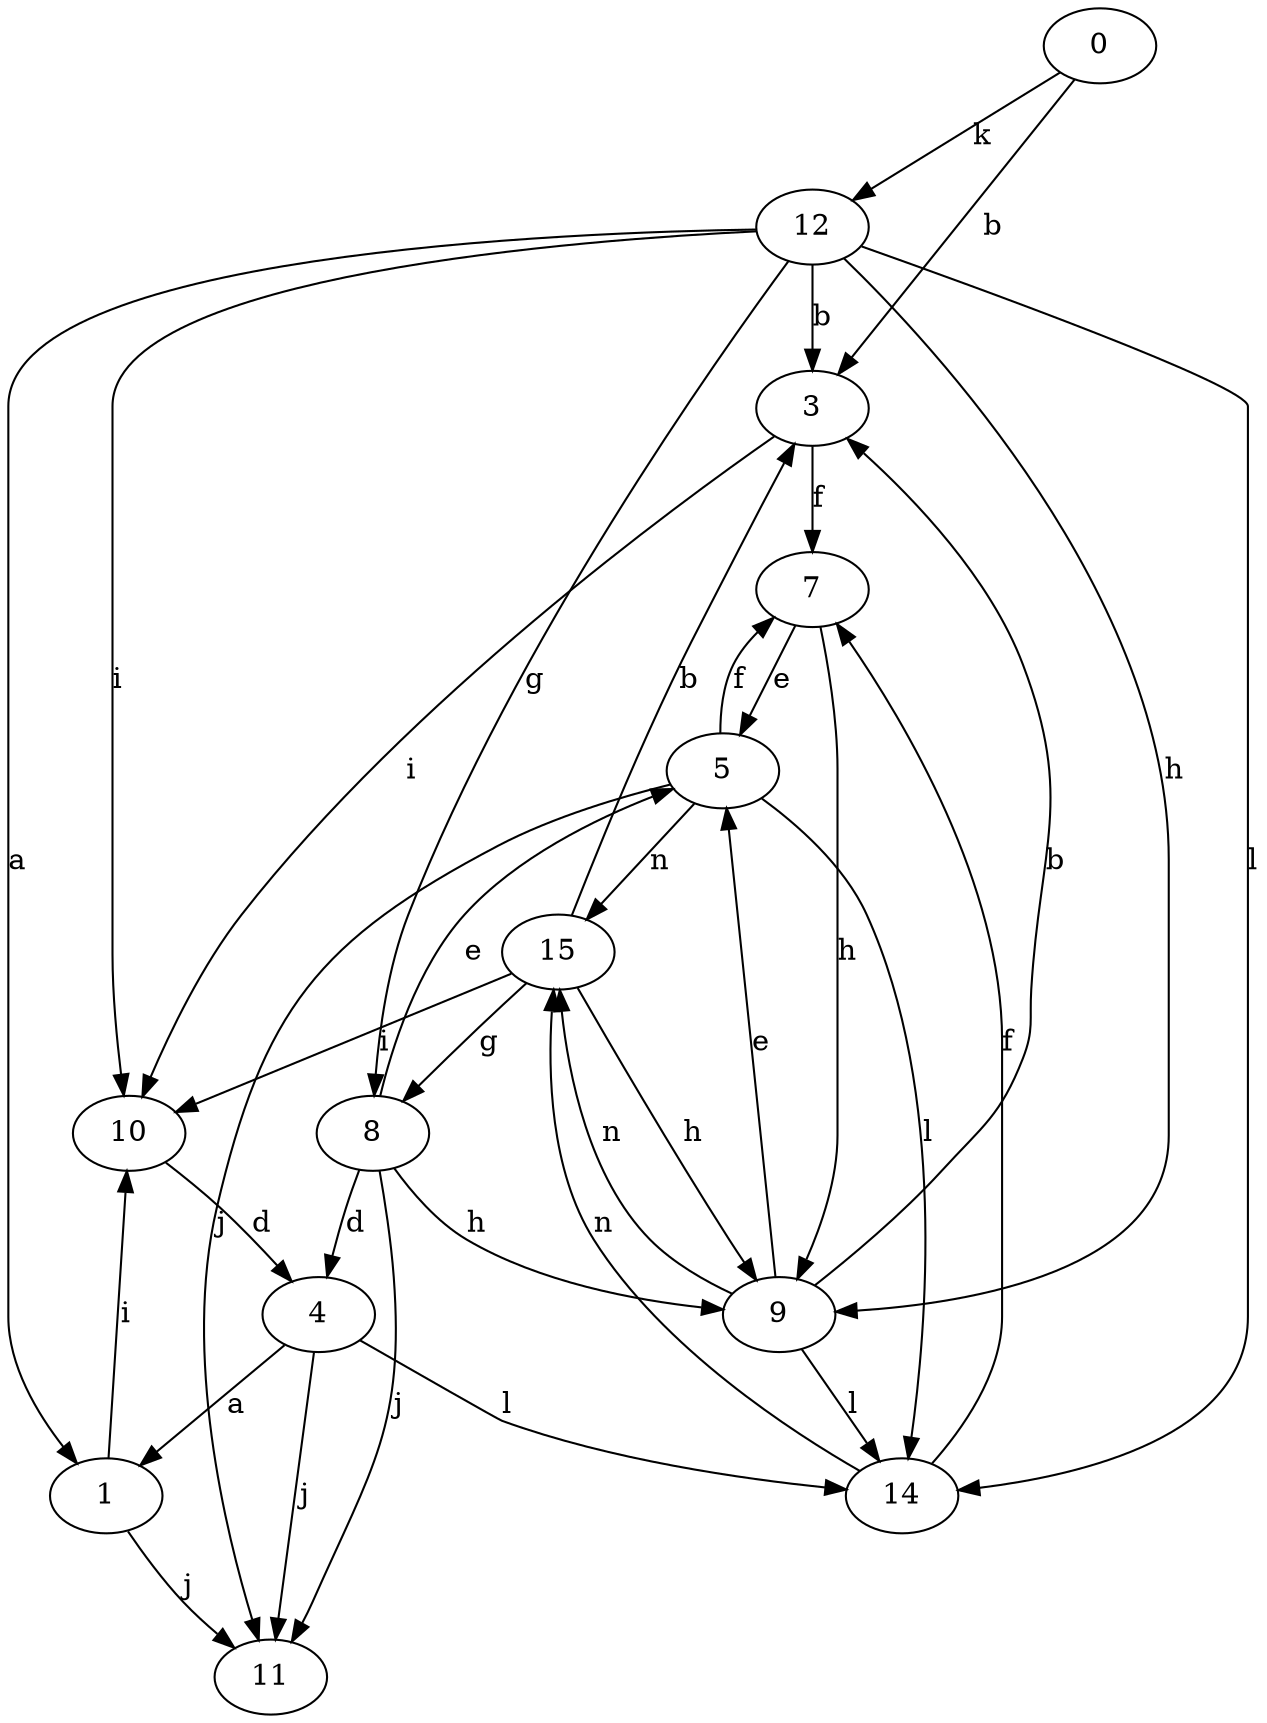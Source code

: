 strict digraph  {
0;
1;
3;
4;
5;
7;
8;
9;
10;
11;
12;
14;
15;
0 -> 3  [label=b];
0 -> 12  [label=k];
1 -> 10  [label=i];
1 -> 11  [label=j];
3 -> 7  [label=f];
3 -> 10  [label=i];
4 -> 1  [label=a];
4 -> 11  [label=j];
4 -> 14  [label=l];
5 -> 7  [label=f];
5 -> 11  [label=j];
5 -> 14  [label=l];
5 -> 15  [label=n];
7 -> 5  [label=e];
7 -> 9  [label=h];
8 -> 4  [label=d];
8 -> 5  [label=e];
8 -> 9  [label=h];
8 -> 11  [label=j];
9 -> 3  [label=b];
9 -> 5  [label=e];
9 -> 14  [label=l];
9 -> 15  [label=n];
10 -> 4  [label=d];
12 -> 1  [label=a];
12 -> 3  [label=b];
12 -> 8  [label=g];
12 -> 9  [label=h];
12 -> 10  [label=i];
12 -> 14  [label=l];
14 -> 7  [label=f];
14 -> 15  [label=n];
15 -> 3  [label=b];
15 -> 8  [label=g];
15 -> 9  [label=h];
15 -> 10  [label=i];
}
